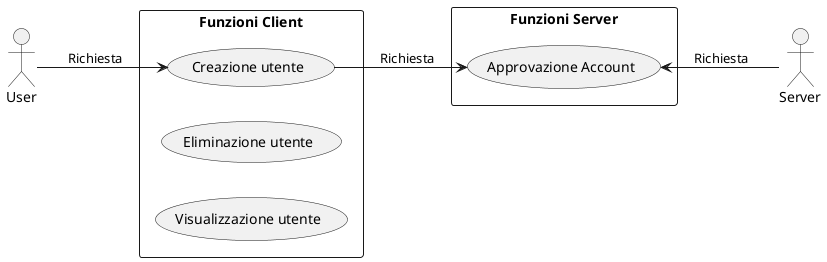 @startuml

left to right direction
:User: as User
:Server: as Server

rectangle "Funzioni Client" {
  (Creazione utente) as Creazione
  (Eliminazione utente) as Eliminazione
  (Visualizzazione utente) as Visualizzazione
}

rectangle "Funzioni Server" {
  (Approvazione Account) as Approvazione
}

User --> Creazione : Richiesta
Creazione --> Approvazione : Richiesta

Server -up-> Approvazione : Richiesta
@enduml